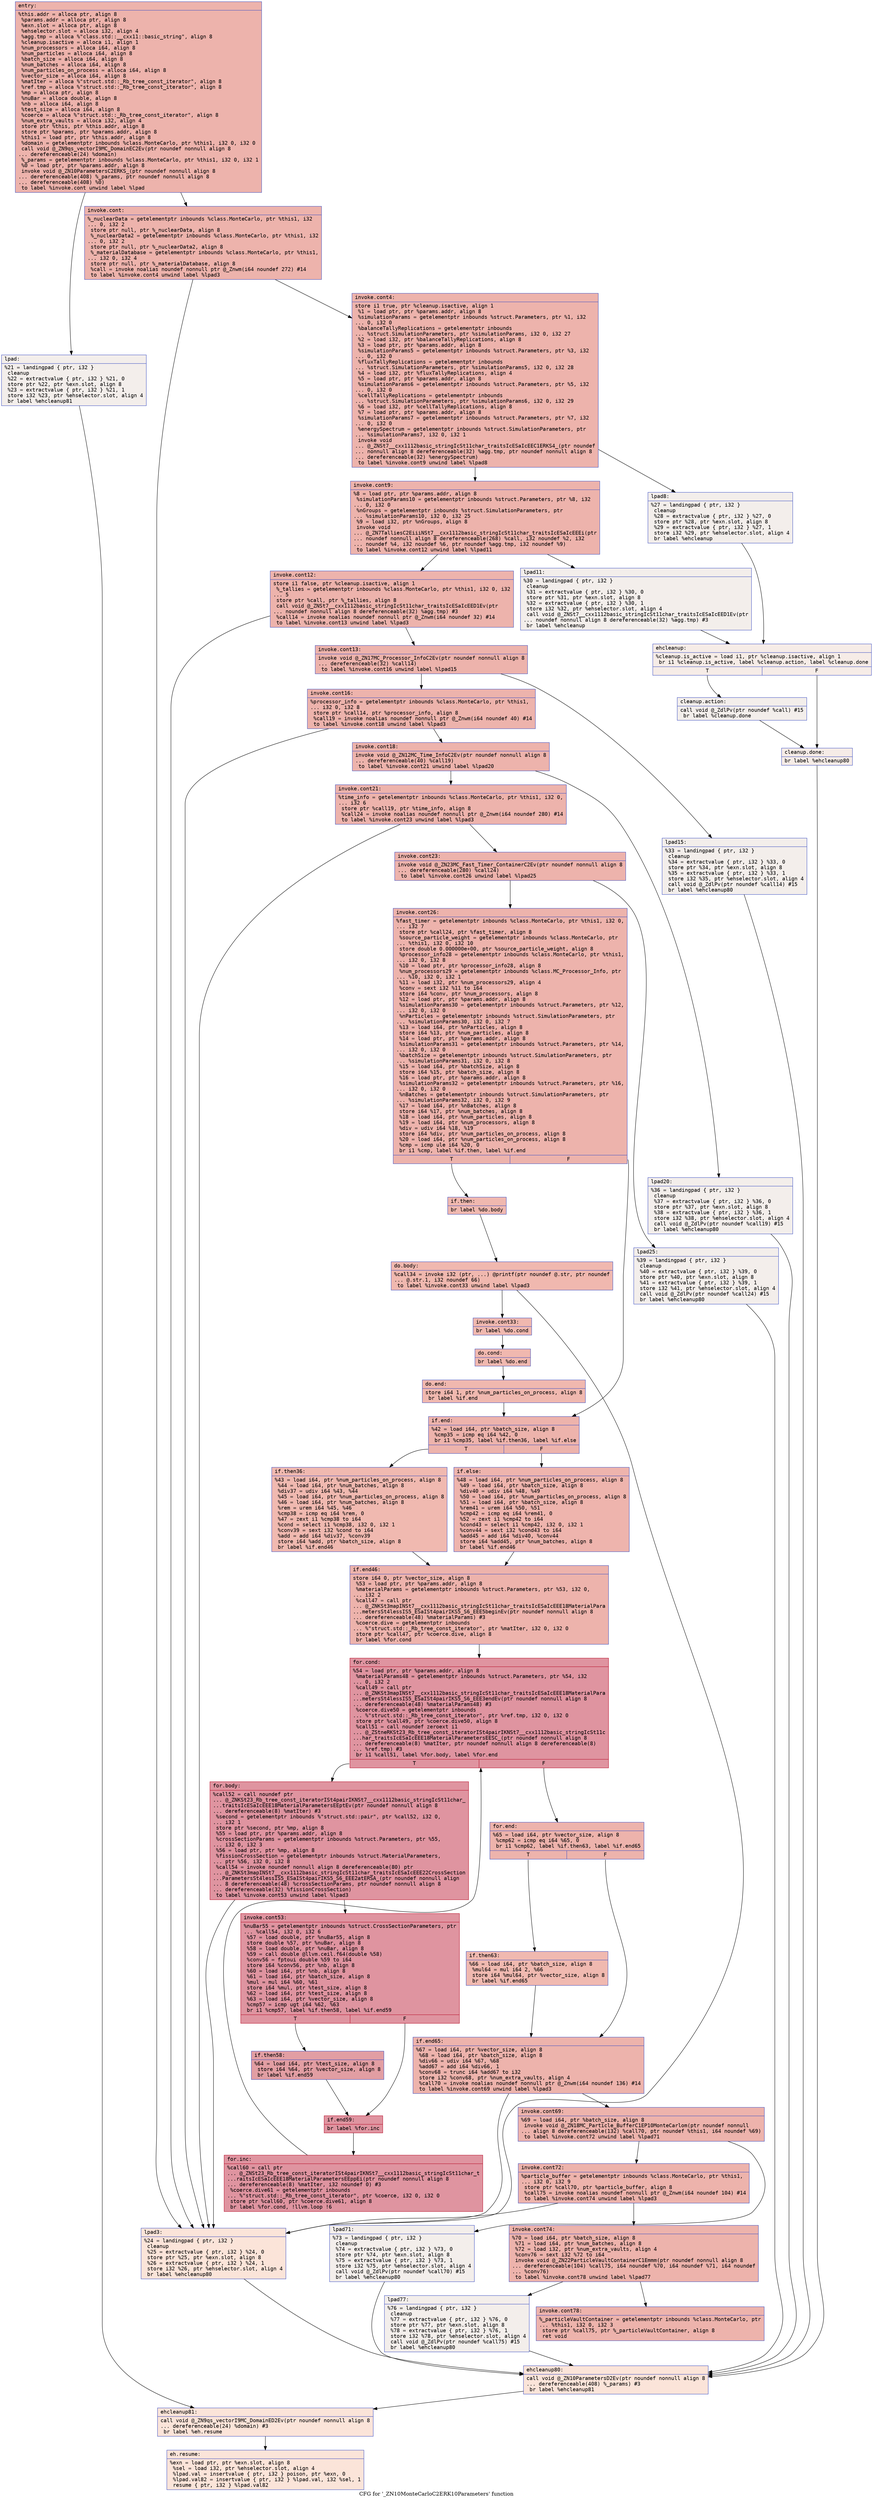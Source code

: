 digraph "CFG for '_ZN10MonteCarloC2ERK10Parameters' function" {
	label="CFG for '_ZN10MonteCarloC2ERK10Parameters' function";

	Node0x56427194f280 [shape=record,color="#3d50c3ff", style=filled, fillcolor="#d6524470" fontname="Courier",label="{entry:\l|  %this.addr = alloca ptr, align 8\l  %params.addr = alloca ptr, align 8\l  %exn.slot = alloca ptr, align 8\l  %ehselector.slot = alloca i32, align 4\l  %agg.tmp = alloca %\"class.std::__cxx11::basic_string\", align 8\l  %cleanup.isactive = alloca i1, align 1\l  %num_processors = alloca i64, align 8\l  %num_particles = alloca i64, align 8\l  %batch_size = alloca i64, align 8\l  %num_batches = alloca i64, align 8\l  %num_particles_on_process = alloca i64, align 8\l  %vector_size = alloca i64, align 8\l  %matIter = alloca %\"struct.std::_Rb_tree_const_iterator\", align 8\l  %ref.tmp = alloca %\"struct.std::_Rb_tree_const_iterator\", align 8\l  %mp = alloca ptr, align 8\l  %nuBar = alloca double, align 8\l  %nb = alloca i64, align 8\l  %test_size = alloca i64, align 8\l  %coerce = alloca %\"struct.std::_Rb_tree_const_iterator\", align 8\l  %num_extra_vaults = alloca i32, align 4\l  store ptr %this, ptr %this.addr, align 8\l  store ptr %params, ptr %params.addr, align 8\l  %this1 = load ptr, ptr %this.addr, align 8\l  %domain = getelementptr inbounds %class.MonteCarlo, ptr %this1, i32 0, i32 0\l  call void @_ZN9qs_vectorI9MC_DomainEC2Ev(ptr noundef nonnull align 8\l... dereferenceable(24) %domain)\l  %_params = getelementptr inbounds %class.MonteCarlo, ptr %this1, i32 0, i32 1\l  %0 = load ptr, ptr %params.addr, align 8\l  invoke void @_ZN10ParametersC2ERKS_(ptr noundef nonnull align 8\l... dereferenceable(408) %_params, ptr noundef nonnull align 8\l... dereferenceable(408) %0)\l          to label %invoke.cont unwind label %lpad\l}"];
	Node0x56427194f280 -> Node0x564271951210[tooltip="entry -> invoke.cont\nProbability 100.00%" ];
	Node0x56427194f280 -> Node0x5642719512f0[tooltip="entry -> lpad\nProbability 0.00%" ];
	Node0x564271951210 [shape=record,color="#3d50c3ff", style=filled, fillcolor="#d6524470" fontname="Courier",label="{invoke.cont:\l|  %_nuclearData = getelementptr inbounds %class.MonteCarlo, ptr %this1, i32\l... 0, i32 2\l  store ptr null, ptr %_nuclearData, align 8\l  %_nuclearData2 = getelementptr inbounds %class.MonteCarlo, ptr %this1, i32\l... 0, i32 2\l  store ptr null, ptr %_nuclearData2, align 8\l  %_materialDatabase = getelementptr inbounds %class.MonteCarlo, ptr %this1,\l... i32 0, i32 4\l  store ptr null, ptr %_materialDatabase, align 8\l  %call = invoke noalias noundef nonnull ptr @_Znwm(i64 noundef 272) #14\l          to label %invoke.cont4 unwind label %lpad3\l}"];
	Node0x564271951210 -> Node0x564271951bc0[tooltip="invoke.cont -> invoke.cont4\nProbability 100.00%" ];
	Node0x564271951210 -> Node0x564271952420[tooltip="invoke.cont -> lpad3\nProbability 0.00%" ];
	Node0x564271951bc0 [shape=record,color="#3d50c3ff", style=filled, fillcolor="#d6524470" fontname="Courier",label="{invoke.cont4:\l|  store i1 true, ptr %cleanup.isactive, align 1\l  %1 = load ptr, ptr %params.addr, align 8\l  %simulationParams = getelementptr inbounds %struct.Parameters, ptr %1, i32\l... 0, i32 0\l  %balanceTallyReplications = getelementptr inbounds\l... %struct.SimulationParameters, ptr %simulationParams, i32 0, i32 27\l  %2 = load i32, ptr %balanceTallyReplications, align 8\l  %3 = load ptr, ptr %params.addr, align 8\l  %simulationParams5 = getelementptr inbounds %struct.Parameters, ptr %3, i32\l... 0, i32 0\l  %fluxTallyReplications = getelementptr inbounds\l... %struct.SimulationParameters, ptr %simulationParams5, i32 0, i32 28\l  %4 = load i32, ptr %fluxTallyReplications, align 4\l  %5 = load ptr, ptr %params.addr, align 8\l  %simulationParams6 = getelementptr inbounds %struct.Parameters, ptr %5, i32\l... 0, i32 0\l  %cellTallyReplications = getelementptr inbounds\l... %struct.SimulationParameters, ptr %simulationParams6, i32 0, i32 29\l  %6 = load i32, ptr %cellTallyReplications, align 8\l  %7 = load ptr, ptr %params.addr, align 8\l  %simulationParams7 = getelementptr inbounds %struct.Parameters, ptr %7, i32\l... 0, i32 0\l  %energySpectrum = getelementptr inbounds %struct.SimulationParameters, ptr\l... %simulationParams7, i32 0, i32 1\l  invoke void\l... @_ZNSt7__cxx1112basic_stringIcSt11char_traitsIcESaIcEEC1ERKS4_(ptr noundef\l... nonnull align 8 dereferenceable(32) %agg.tmp, ptr noundef nonnull align 8\l... dereferenceable(32) %energySpectrum)\l          to label %invoke.cont9 unwind label %lpad8\l}"];
	Node0x564271951bc0 -> Node0x564271953390[tooltip="invoke.cont4 -> invoke.cont9\nProbability 100.00%" ];
	Node0x564271951bc0 -> Node0x564271953440[tooltip="invoke.cont4 -> lpad8\nProbability 0.00%" ];
	Node0x564271953390 [shape=record,color="#3d50c3ff", style=filled, fillcolor="#d6524470" fontname="Courier",label="{invoke.cont9:\l|  %8 = load ptr, ptr %params.addr, align 8\l  %simulationParams10 = getelementptr inbounds %struct.Parameters, ptr %8, i32\l... 0, i32 0\l  %nGroups = getelementptr inbounds %struct.SimulationParameters, ptr\l... %simulationParams10, i32 0, i32 25\l  %9 = load i32, ptr %nGroups, align 8\l  invoke void\l... @_ZN7TalliesC2EiiiNSt7__cxx1112basic_stringIcSt11char_traitsIcESaIcEEEi(ptr\l... noundef nonnull align 8 dereferenceable(268) %call, i32 noundef %2, i32\l... noundef %4, i32 noundef %6, ptr noundef %agg.tmp, i32 noundef %9)\l          to label %invoke.cont12 unwind label %lpad11\l}"];
	Node0x564271953390 -> Node0x564271954af0[tooltip="invoke.cont9 -> invoke.cont12\nProbability 100.00%" ];
	Node0x564271953390 -> Node0x564271954ba0[tooltip="invoke.cont9 -> lpad11\nProbability 0.00%" ];
	Node0x564271954af0 [shape=record,color="#3d50c3ff", style=filled, fillcolor="#d6524470" fontname="Courier",label="{invoke.cont12:\l|  store i1 false, ptr %cleanup.isactive, align 1\l  %_tallies = getelementptr inbounds %class.MonteCarlo, ptr %this1, i32 0, i32\l... 5\l  store ptr %call, ptr %_tallies, align 8\l  call void @_ZNSt7__cxx1112basic_stringIcSt11char_traitsIcESaIcEED1Ev(ptr\l... noundef nonnull align 8 dereferenceable(32) %agg.tmp) #3\l  %call14 = invoke noalias noundef nonnull ptr @_Znwm(i64 noundef 32) #14\l          to label %invoke.cont13 unwind label %lpad3\l}"];
	Node0x564271954af0 -> Node0x564271953340[tooltip="invoke.cont12 -> invoke.cont13\nProbability 100.00%" ];
	Node0x564271954af0 -> Node0x564271952420[tooltip="invoke.cont12 -> lpad3\nProbability 0.00%" ];
	Node0x564271953340 [shape=record,color="#3d50c3ff", style=filled, fillcolor="#d6524470" fontname="Courier",label="{invoke.cont13:\l|  invoke void @_ZN17MC_Processor_InfoC2Ev(ptr noundef nonnull align 8\l... dereferenceable(32) %call14)\l          to label %invoke.cont16 unwind label %lpad15\l}"];
	Node0x564271953340 -> Node0x564271955b30[tooltip="invoke.cont13 -> invoke.cont16\nProbability 100.00%" ];
	Node0x564271953340 -> Node0x564271955bb0[tooltip="invoke.cont13 -> lpad15\nProbability 0.00%" ];
	Node0x564271955b30 [shape=record,color="#3d50c3ff", style=filled, fillcolor="#d6524470" fontname="Courier",label="{invoke.cont16:\l|  %processor_info = getelementptr inbounds %class.MonteCarlo, ptr %this1,\l... i32 0, i32 8\l  store ptr %call14, ptr %processor_info, align 8\l  %call19 = invoke noalias noundef nonnull ptr @_Znwm(i64 noundef 40) #14\l          to label %invoke.cont18 unwind label %lpad3\l}"];
	Node0x564271955b30 -> Node0x5642719560a0[tooltip="invoke.cont16 -> invoke.cont18\nProbability 100.00%" ];
	Node0x564271955b30 -> Node0x564271952420[tooltip="invoke.cont16 -> lpad3\nProbability 0.00%" ];
	Node0x5642719560a0 [shape=record,color="#3d50c3ff", style=filled, fillcolor="#d6524470" fontname="Courier",label="{invoke.cont18:\l|  invoke void @_ZN12MC_Time_InfoC2Ev(ptr noundef nonnull align 8\l... dereferenceable(40) %call19)\l          to label %invoke.cont21 unwind label %lpad20\l}"];
	Node0x5642719560a0 -> Node0x5642719562a0[tooltip="invoke.cont18 -> invoke.cont21\nProbability 100.00%" ];
	Node0x5642719560a0 -> Node0x564271956380[tooltip="invoke.cont18 -> lpad20\nProbability 0.00%" ];
	Node0x5642719562a0 [shape=record,color="#3d50c3ff", style=filled, fillcolor="#d6524470" fontname="Courier",label="{invoke.cont21:\l|  %time_info = getelementptr inbounds %class.MonteCarlo, ptr %this1, i32 0,\l... i32 6\l  store ptr %call19, ptr %time_info, align 8\l  %call24 = invoke noalias noundef nonnull ptr @_Znwm(i64 noundef 280) #14\l          to label %invoke.cont23 unwind label %lpad3\l}"];
	Node0x5642719562a0 -> Node0x564271956860[tooltip="invoke.cont21 -> invoke.cont23\nProbability 100.00%" ];
	Node0x5642719562a0 -> Node0x564271952420[tooltip="invoke.cont21 -> lpad3\nProbability 0.00%" ];
	Node0x564271956860 [shape=record,color="#3d50c3ff", style=filled, fillcolor="#d6524470" fontname="Courier",label="{invoke.cont23:\l|  invoke void @_ZN23MC_Fast_Timer_ContainerC2Ev(ptr noundef nonnull align 8\l... dereferenceable(280) %call24)\l          to label %invoke.cont26 unwind label %lpad25\l}"];
	Node0x564271956860 -> Node0x564271956a60[tooltip="invoke.cont23 -> invoke.cont26\nProbability 100.00%" ];
	Node0x564271956860 -> Node0x564271956b40[tooltip="invoke.cont23 -> lpad25\nProbability 0.00%" ];
	Node0x564271956a60 [shape=record,color="#3d50c3ff", style=filled, fillcolor="#d6524470" fontname="Courier",label="{invoke.cont26:\l|  %fast_timer = getelementptr inbounds %class.MonteCarlo, ptr %this1, i32 0,\l... i32 7\l  store ptr %call24, ptr %fast_timer, align 8\l  %source_particle_weight = getelementptr inbounds %class.MonteCarlo, ptr\l... %this1, i32 0, i32 10\l  store double 0.000000e+00, ptr %source_particle_weight, align 8\l  %processor_info28 = getelementptr inbounds %class.MonteCarlo, ptr %this1,\l... i32 0, i32 8\l  %10 = load ptr, ptr %processor_info28, align 8\l  %num_processors29 = getelementptr inbounds %class.MC_Processor_Info, ptr\l... %10, i32 0, i32 1\l  %11 = load i32, ptr %num_processors29, align 4\l  %conv = sext i32 %11 to i64\l  store i64 %conv, ptr %num_processors, align 8\l  %12 = load ptr, ptr %params.addr, align 8\l  %simulationParams30 = getelementptr inbounds %struct.Parameters, ptr %12,\l... i32 0, i32 0\l  %nParticles = getelementptr inbounds %struct.SimulationParameters, ptr\l... %simulationParams30, i32 0, i32 7\l  %13 = load i64, ptr %nParticles, align 8\l  store i64 %13, ptr %num_particles, align 8\l  %14 = load ptr, ptr %params.addr, align 8\l  %simulationParams31 = getelementptr inbounds %struct.Parameters, ptr %14,\l... i32 0, i32 0\l  %batchSize = getelementptr inbounds %struct.SimulationParameters, ptr\l... %simulationParams31, i32 0, i32 8\l  %15 = load i64, ptr %batchSize, align 8\l  store i64 %15, ptr %batch_size, align 8\l  %16 = load ptr, ptr %params.addr, align 8\l  %simulationParams32 = getelementptr inbounds %struct.Parameters, ptr %16,\l... i32 0, i32 0\l  %nBatches = getelementptr inbounds %struct.SimulationParameters, ptr\l... %simulationParams32, i32 0, i32 9\l  %17 = load i64, ptr %nBatches, align 8\l  store i64 %17, ptr %num_batches, align 8\l  %18 = load i64, ptr %num_particles, align 8\l  %19 = load i64, ptr %num_processors, align 8\l  %div = udiv i64 %18, %19\l  store i64 %div, ptr %num_particles_on_process, align 8\l  %20 = load i64, ptr %num_particles_on_process, align 8\l  %cmp = icmp ule i64 %20, 0\l  br i1 %cmp, label %if.then, label %if.end\l|{<s0>T|<s1>F}}"];
	Node0x564271956a60:s0 -> Node0x564271958ec0[tooltip="invoke.cont26 -> if.then\nProbability 50.00%" ];
	Node0x564271956a60:s1 -> Node0x564271958f30[tooltip="invoke.cont26 -> if.end\nProbability 50.00%" ];
	Node0x564271958ec0 [shape=record,color="#3d50c3ff", style=filled, fillcolor="#dc5d4a70" fontname="Courier",label="{if.then:\l|  br label %do.body\l}"];
	Node0x564271958ec0 -> Node0x5642719590b0[tooltip="if.then -> do.body\nProbability 100.00%" ];
	Node0x5642719590b0 [shape=record,color="#3d50c3ff", style=filled, fillcolor="#dc5d4a70" fontname="Courier",label="{do.body:\l|  %call34 = invoke i32 (ptr, ...) @printf(ptr noundef @.str, ptr noundef\l... @.str.1, i32 noundef 66)\l          to label %invoke.cont33 unwind label %lpad3\l}"];
	Node0x5642719590b0 -> Node0x564271959190[tooltip="do.body -> invoke.cont33\nProbability 100.00%" ];
	Node0x5642719590b0 -> Node0x564271952420[tooltip="do.body -> lpad3\nProbability 0.00%" ];
	Node0x564271959190 [shape=record,color="#3d50c3ff", style=filled, fillcolor="#dc5d4a70" fontname="Courier",label="{invoke.cont33:\l|  br label %do.cond\l}"];
	Node0x564271959190 -> Node0x564271951e80[tooltip="invoke.cont33 -> do.cond\nProbability 100.00%" ];
	Node0x564271951e80 [shape=record,color="#3d50c3ff", style=filled, fillcolor="#dc5d4a70" fontname="Courier",label="{do.cond:\l|  br label %do.end\l}"];
	Node0x564271951e80 -> Node0x564271951f60[tooltip="do.cond -> do.end\nProbability 100.00%" ];
	Node0x564271951f60 [shape=record,color="#3d50c3ff", style=filled, fillcolor="#dc5d4a70" fontname="Courier",label="{do.end:\l|  store i64 1, ptr %num_particles_on_process, align 8\l  br label %if.end\l}"];
	Node0x564271951f60 -> Node0x564271958f30[tooltip="do.end -> if.end\nProbability 100.00%" ];
	Node0x5642719512f0 [shape=record,color="#3d50c3ff", style=filled, fillcolor="#e5d8d170" fontname="Courier",label="{lpad:\l|  %21 = landingpad \{ ptr, i32 \}\l          cleanup\l  %22 = extractvalue \{ ptr, i32 \} %21, 0\l  store ptr %22, ptr %exn.slot, align 8\l  %23 = extractvalue \{ ptr, i32 \} %21, 1\l  store i32 %23, ptr %ehselector.slot, align 4\l  br label %ehcleanup81\l}"];
	Node0x5642719512f0 -> Node0x5642719523c0[tooltip="lpad -> ehcleanup81\nProbability 100.00%" ];
	Node0x564271952420 [shape=record,color="#3d50c3ff", style=filled, fillcolor="#f5c1a970" fontname="Courier",label="{lpad3:\l|  %24 = landingpad \{ ptr, i32 \}\l          cleanup\l  %25 = extractvalue \{ ptr, i32 \} %24, 0\l  store ptr %25, ptr %exn.slot, align 8\l  %26 = extractvalue \{ ptr, i32 \} %24, 1\l  store i32 %26, ptr %ehselector.slot, align 4\l  br label %ehcleanup80\l}"];
	Node0x564271952420 -> Node0x56427195a580[tooltip="lpad3 -> ehcleanup80\nProbability 100.00%" ];
	Node0x564271953440 [shape=record,color="#3d50c3ff", style=filled, fillcolor="#e5d8d170" fontname="Courier",label="{lpad8:\l|  %27 = landingpad \{ ptr, i32 \}\l          cleanup\l  %28 = extractvalue \{ ptr, i32 \} %27, 0\l  store ptr %28, ptr %exn.slot, align 8\l  %29 = extractvalue \{ ptr, i32 \} %27, 1\l  store i32 %29, ptr %ehselector.slot, align 4\l  br label %ehcleanup\l}"];
	Node0x564271953440 -> Node0x56427195a950[tooltip="lpad8 -> ehcleanup\nProbability 100.00%" ];
	Node0x564271954ba0 [shape=record,color="#3d50c3ff", style=filled, fillcolor="#e5d8d170" fontname="Courier",label="{lpad11:\l|  %30 = landingpad \{ ptr, i32 \}\l          cleanup\l  %31 = extractvalue \{ ptr, i32 \} %30, 0\l  store ptr %31, ptr %exn.slot, align 8\l  %32 = extractvalue \{ ptr, i32 \} %30, 1\l  store i32 %32, ptr %ehselector.slot, align 4\l  call void @_ZNSt7__cxx1112basic_stringIcSt11char_traitsIcESaIcEED1Ev(ptr\l... noundef nonnull align 8 dereferenceable(32) %agg.tmp) #3\l  br label %ehcleanup\l}"];
	Node0x564271954ba0 -> Node0x56427195a950[tooltip="lpad11 -> ehcleanup\nProbability 100.00%" ];
	Node0x56427195a950 [shape=record,color="#3d50c3ff", style=filled, fillcolor="#ead5c970" fontname="Courier",label="{ehcleanup:\l|  %cleanup.is_active = load i1, ptr %cleanup.isactive, align 1\l  br i1 %cleanup.is_active, label %cleanup.action, label %cleanup.done\l|{<s0>T|<s1>F}}"];
	Node0x56427195a950:s0 -> Node0x56427195ad20[tooltip="ehcleanup -> cleanup.action\nProbability 50.00%" ];
	Node0x56427195a950:s1 -> Node0x56427195b020[tooltip="ehcleanup -> cleanup.done\nProbability 50.00%" ];
	Node0x56427195ad20 [shape=record,color="#3d50c3ff", style=filled, fillcolor="#e5d8d170" fontname="Courier",label="{cleanup.action:\l|  call void @_ZdlPv(ptr noundef %call) #15\l  br label %cleanup.done\l}"];
	Node0x56427195ad20 -> Node0x56427195b020[tooltip="cleanup.action -> cleanup.done\nProbability 100.00%" ];
	Node0x56427195b020 [shape=record,color="#3d50c3ff", style=filled, fillcolor="#ead5c970" fontname="Courier",label="{cleanup.done:\l|  br label %ehcleanup80\l}"];
	Node0x56427195b020 -> Node0x56427195a580[tooltip="cleanup.done -> ehcleanup80\nProbability 100.00%" ];
	Node0x564271955bb0 [shape=record,color="#3d50c3ff", style=filled, fillcolor="#e5d8d170" fontname="Courier",label="{lpad15:\l|  %33 = landingpad \{ ptr, i32 \}\l          cleanup\l  %34 = extractvalue \{ ptr, i32 \} %33, 0\l  store ptr %34, ptr %exn.slot, align 8\l  %35 = extractvalue \{ ptr, i32 \} %33, 1\l  store i32 %35, ptr %ehselector.slot, align 4\l  call void @_ZdlPv(ptr noundef %call14) #15\l  br label %ehcleanup80\l}"];
	Node0x564271955bb0 -> Node0x56427195a580[tooltip="lpad15 -> ehcleanup80\nProbability 100.00%" ];
	Node0x564271956380 [shape=record,color="#3d50c3ff", style=filled, fillcolor="#e5d8d170" fontname="Courier",label="{lpad20:\l|  %36 = landingpad \{ ptr, i32 \}\l          cleanup\l  %37 = extractvalue \{ ptr, i32 \} %36, 0\l  store ptr %37, ptr %exn.slot, align 8\l  %38 = extractvalue \{ ptr, i32 \} %36, 1\l  store i32 %38, ptr %ehselector.slot, align 4\l  call void @_ZdlPv(ptr noundef %call19) #15\l  br label %ehcleanup80\l}"];
	Node0x564271956380 -> Node0x56427195a580[tooltip="lpad20 -> ehcleanup80\nProbability 100.00%" ];
	Node0x564271956b40 [shape=record,color="#3d50c3ff", style=filled, fillcolor="#e5d8d170" fontname="Courier",label="{lpad25:\l|  %39 = landingpad \{ ptr, i32 \}\l          cleanup\l  %40 = extractvalue \{ ptr, i32 \} %39, 0\l  store ptr %40, ptr %exn.slot, align 8\l  %41 = extractvalue \{ ptr, i32 \} %39, 1\l  store i32 %41, ptr %ehselector.slot, align 4\l  call void @_ZdlPv(ptr noundef %call24) #15\l  br label %ehcleanup80\l}"];
	Node0x564271956b40 -> Node0x56427195a580[tooltip="lpad25 -> ehcleanup80\nProbability 100.00%" ];
	Node0x564271958f30 [shape=record,color="#3d50c3ff", style=filled, fillcolor="#d6524470" fontname="Courier",label="{if.end:\l|  %42 = load i64, ptr %batch_size, align 8\l  %cmp35 = icmp eq i64 %42, 0\l  br i1 %cmp35, label %if.then36, label %if.else\l|{<s0>T|<s1>F}}"];
	Node0x564271958f30:s0 -> Node0x56427195c100[tooltip="if.end -> if.then36\nProbability 37.50%" ];
	Node0x564271958f30:s1 -> Node0x56427195c150[tooltip="if.end -> if.else\nProbability 62.50%" ];
	Node0x56427195c100 [shape=record,color="#3d50c3ff", style=filled, fillcolor="#de614d70" fontname="Courier",label="{if.then36:\l|  %43 = load i64, ptr %num_particles_on_process, align 8\l  %44 = load i64, ptr %num_batches, align 8\l  %div37 = udiv i64 %43, %44\l  %45 = load i64, ptr %num_particles_on_process, align 8\l  %46 = load i64, ptr %num_batches, align 8\l  %rem = urem i64 %45, %46\l  %cmp38 = icmp eq i64 %rem, 0\l  %47 = zext i1 %cmp38 to i64\l  %cond = select i1 %cmp38, i32 0, i32 1\l  %conv39 = sext i32 %cond to i64\l  %add = add i64 %div37, %conv39\l  store i64 %add, ptr %batch_size, align 8\l  br label %if.end46\l}"];
	Node0x56427195c100 -> Node0x5642719552a0[tooltip="if.then36 -> if.end46\nProbability 100.00%" ];
	Node0x56427195c150 [shape=record,color="#3d50c3ff", style=filled, fillcolor="#d8564670" fontname="Courier",label="{if.else:\l|  %48 = load i64, ptr %num_particles_on_process, align 8\l  %49 = load i64, ptr %batch_size, align 8\l  %div40 = udiv i64 %48, %49\l  %50 = load i64, ptr %num_particles_on_process, align 8\l  %51 = load i64, ptr %batch_size, align 8\l  %rem41 = urem i64 %50, %51\l  %cmp42 = icmp eq i64 %rem41, 0\l  %52 = zext i1 %cmp42 to i64\l  %cond43 = select i1 %cmp42, i32 0, i32 1\l  %conv44 = sext i32 %cond43 to i64\l  %add45 = add i64 %div40, %conv44\l  store i64 %add45, ptr %num_batches, align 8\l  br label %if.end46\l}"];
	Node0x56427195c150 -> Node0x5642719552a0[tooltip="if.else -> if.end46\nProbability 100.00%" ];
	Node0x5642719552a0 [shape=record,color="#3d50c3ff", style=filled, fillcolor="#d6524470" fontname="Courier",label="{if.end46:\l|  store i64 0, ptr %vector_size, align 8\l  %53 = load ptr, ptr %params.addr, align 8\l  %materialParams = getelementptr inbounds %struct.Parameters, ptr %53, i32 0,\l... i32 2\l  %call47 = call ptr\l... @_ZNKSt3mapINSt7__cxx1112basic_stringIcSt11char_traitsIcESaIcEEE18MaterialPara\l...metersSt4lessIS5_ESaISt4pairIKS5_S6_EEE5beginEv(ptr noundef nonnull align 8\l... dereferenceable(48) %materialParams) #3\l  %coerce.dive = getelementptr inbounds\l... %\"struct.std::_Rb_tree_const_iterator\", ptr %matIter, i32 0, i32 0\l  store ptr %call47, ptr %coerce.dive, align 8\l  br label %for.cond\l}"];
	Node0x5642719552a0 -> Node0x56427195e6b0[tooltip="if.end46 -> for.cond\nProbability 100.00%" ];
	Node0x56427195e6b0 [shape=record,color="#b70d28ff", style=filled, fillcolor="#b70d2870" fontname="Courier",label="{for.cond:\l|  %54 = load ptr, ptr %params.addr, align 8\l  %materialParams48 = getelementptr inbounds %struct.Parameters, ptr %54, i32\l... 0, i32 2\l  %call49 = call ptr\l... @_ZNKSt3mapINSt7__cxx1112basic_stringIcSt11char_traitsIcESaIcEEE18MaterialPara\l...metersSt4lessIS5_ESaISt4pairIKS5_S6_EEE3endEv(ptr noundef nonnull align 8\l... dereferenceable(48) %materialParams48) #3\l  %coerce.dive50 = getelementptr inbounds\l... %\"struct.std::_Rb_tree_const_iterator\", ptr %ref.tmp, i32 0, i32 0\l  store ptr %call49, ptr %coerce.dive50, align 8\l  %call51 = call noundef zeroext i1\l... @_ZStneRKSt23_Rb_tree_const_iteratorISt4pairIKNSt7__cxx1112basic_stringIcSt11c\l...har_traitsIcESaIcEEE18MaterialParametersEESC_(ptr noundef nonnull align 8\l... dereferenceable(8) %matIter, ptr noundef nonnull align 8 dereferenceable(8)\l... %ref.tmp) #3\l  br i1 %call51, label %for.body, label %for.end\l|{<s0>T|<s1>F}}"];
	Node0x56427195e6b0:s0 -> Node0x56427195f130[tooltip="for.cond -> for.body\nProbability 96.88%" ];
	Node0x56427195e6b0:s1 -> Node0x56427195f1e0[tooltip="for.cond -> for.end\nProbability 3.12%" ];
	Node0x56427195f130 [shape=record,color="#b70d28ff", style=filled, fillcolor="#b70d2870" fontname="Courier",label="{for.body:\l|  %call52 = call noundef ptr\l... @_ZNKSt23_Rb_tree_const_iteratorISt4pairIKNSt7__cxx1112basic_stringIcSt11char_\l...traitsIcESaIcEEE18MaterialParametersEEptEv(ptr noundef nonnull align 8\l... dereferenceable(8) %matIter) #3\l  %second = getelementptr inbounds %\"struct.std::pair\", ptr %call52, i32 0,\l... i32 1\l  store ptr %second, ptr %mp, align 8\l  %55 = load ptr, ptr %params.addr, align 8\l  %crossSectionParams = getelementptr inbounds %struct.Parameters, ptr %55,\l... i32 0, i32 3\l  %56 = load ptr, ptr %mp, align 8\l  %fissionCrossSection = getelementptr inbounds %struct.MaterialParameters,\l... ptr %56, i32 0, i32 8\l  %call54 = invoke noundef nonnull align 8 dereferenceable(80) ptr\l... @_ZNKSt3mapINSt7__cxx1112basic_stringIcSt11char_traitsIcESaIcEEE22CrossSection\l...ParametersSt4lessIS5_ESaISt4pairIKS5_S6_EEE2atERSA_(ptr noundef nonnull align\l... 8 dereferenceable(48) %crossSectionParams, ptr noundef nonnull align 8\l... dereferenceable(32) %fissionCrossSection)\l          to label %invoke.cont53 unwind label %lpad3\l}"];
	Node0x56427195f130 -> Node0x56427195fa60[tooltip="for.body -> invoke.cont53\nProbability 100.00%" ];
	Node0x56427195f130 -> Node0x564271952420[tooltip="for.body -> lpad3\nProbability 0.00%" ];
	Node0x56427195fa60 [shape=record,color="#b70d28ff", style=filled, fillcolor="#b70d2870" fontname="Courier",label="{invoke.cont53:\l|  %nuBar55 = getelementptr inbounds %struct.CrossSectionParameters, ptr\l... %call54, i32 0, i32 6\l  %57 = load double, ptr %nuBar55, align 8\l  store double %57, ptr %nuBar, align 8\l  %58 = load double, ptr %nuBar, align 8\l  %59 = call double @llvm.ceil.f64(double %58)\l  %conv56 = fptoui double %59 to i64\l  store i64 %conv56, ptr %nb, align 8\l  %60 = load i64, ptr %nb, align 8\l  %61 = load i64, ptr %batch_size, align 8\l  %mul = mul i64 %60, %61\l  store i64 %mul, ptr %test_size, align 8\l  %62 = load i64, ptr %test_size, align 8\l  %63 = load i64, ptr %vector_size, align 8\l  %cmp57 = icmp ugt i64 %62, %63\l  br i1 %cmp57, label %if.then58, label %if.end59\l|{<s0>T|<s1>F}}"];
	Node0x56427195fa60:s0 -> Node0x5642719606e0[tooltip="invoke.cont53 -> if.then58\nProbability 50.00%" ];
	Node0x56427195fa60:s1 -> Node0x564271960790[tooltip="invoke.cont53 -> if.end59\nProbability 50.00%" ];
	Node0x5642719606e0 [shape=record,color="#3d50c3ff", style=filled, fillcolor="#be242e70" fontname="Courier",label="{if.then58:\l|  %64 = load i64, ptr %test_size, align 8\l  store i64 %64, ptr %vector_size, align 8\l  br label %if.end59\l}"];
	Node0x5642719606e0 -> Node0x564271960790[tooltip="if.then58 -> if.end59\nProbability 100.00%" ];
	Node0x564271960790 [shape=record,color="#b70d28ff", style=filled, fillcolor="#b70d2870" fontname="Courier",label="{if.end59:\l|  br label %for.inc\l}"];
	Node0x564271960790 -> Node0x564271960a80[tooltip="if.end59 -> for.inc\nProbability 100.00%" ];
	Node0x564271960a80 [shape=record,color="#b70d28ff", style=filled, fillcolor="#b70d2870" fontname="Courier",label="{for.inc:\l|  %call60 = call ptr\l... @_ZNSt23_Rb_tree_const_iteratorISt4pairIKNSt7__cxx1112basic_stringIcSt11char_t\l...raitsIcESaIcEEE18MaterialParametersEEppEi(ptr noundef nonnull align 8\l... dereferenceable(8) %matIter, i32 noundef 0) #3\l  %coerce.dive61 = getelementptr inbounds\l... %\"struct.std::_Rb_tree_const_iterator\", ptr %coerce, i32 0, i32 0\l  store ptr %call60, ptr %coerce.dive61, align 8\l  br label %for.cond, !llvm.loop !6\l}"];
	Node0x564271960a80 -> Node0x56427195e6b0[tooltip="for.inc -> for.cond\nProbability 100.00%" ];
	Node0x56427195f1e0 [shape=record,color="#3d50c3ff", style=filled, fillcolor="#d6524470" fontname="Courier",label="{for.end:\l|  %65 = load i64, ptr %vector_size, align 8\l  %cmp62 = icmp eq i64 %65, 0\l  br i1 %cmp62, label %if.then63, label %if.end65\l|{<s0>T|<s1>F}}"];
	Node0x56427195f1e0:s0 -> Node0x564271961c40[tooltip="for.end -> if.then63\nProbability 37.50%" ];
	Node0x56427195f1e0:s1 -> Node0x564271961cc0[tooltip="for.end -> if.end65\nProbability 62.50%" ];
	Node0x564271961c40 [shape=record,color="#3d50c3ff", style=filled, fillcolor="#de614d70" fontname="Courier",label="{if.then63:\l|  %66 = load i64, ptr %batch_size, align 8\l  %mul64 = mul i64 2, %66\l  store i64 %mul64, ptr %vector_size, align 8\l  br label %if.end65\l}"];
	Node0x564271961c40 -> Node0x564271961cc0[tooltip="if.then63 -> if.end65\nProbability 100.00%" ];
	Node0x564271961cc0 [shape=record,color="#3d50c3ff", style=filled, fillcolor="#d6524470" fontname="Courier",label="{if.end65:\l|  %67 = load i64, ptr %vector_size, align 8\l  %68 = load i64, ptr %batch_size, align 8\l  %div66 = udiv i64 %67, %68\l  %add67 = add i64 %div66, 1\l  %conv68 = trunc i64 %add67 to i32\l  store i32 %conv68, ptr %num_extra_vaults, align 4\l  %call70 = invoke noalias noundef nonnull ptr @_Znwm(i64 noundef 136) #14\l          to label %invoke.cont69 unwind label %lpad3\l}"];
	Node0x564271961cc0 -> Node0x564271962470[tooltip="if.end65 -> invoke.cont69\nProbability 100.00%" ];
	Node0x564271961cc0 -> Node0x564271952420[tooltip="if.end65 -> lpad3\nProbability 0.00%" ];
	Node0x564271962470 [shape=record,color="#3d50c3ff", style=filled, fillcolor="#d6524470" fontname="Courier",label="{invoke.cont69:\l|  %69 = load i64, ptr %batch_size, align 8\l  invoke void @_ZN18MC_Particle_BufferC1EP10MonteCarlom(ptr noundef nonnull\l... align 8 dereferenceable(132) %call70, ptr noundef %this1, i64 noundef %69)\l          to label %invoke.cont72 unwind label %lpad71\l}"];
	Node0x564271962470 -> Node0x5642719626d0[tooltip="invoke.cont69 -> invoke.cont72\nProbability 100.00%" ];
	Node0x564271962470 -> Node0x564271962750[tooltip="invoke.cont69 -> lpad71\nProbability 0.00%" ];
	Node0x5642719626d0 [shape=record,color="#3d50c3ff", style=filled, fillcolor="#d6524470" fontname="Courier",label="{invoke.cont72:\l|  %particle_buffer = getelementptr inbounds %class.MonteCarlo, ptr %this1,\l... i32 0, i32 9\l  store ptr %call70, ptr %particle_buffer, align 8\l  %call75 = invoke noalias noundef nonnull ptr @_Znwm(i64 noundef 104) #14\l          to label %invoke.cont74 unwind label %lpad3\l}"];
	Node0x5642719626d0 -> Node0x564271962cb0[tooltip="invoke.cont72 -> invoke.cont74\nProbability 100.00%" ];
	Node0x5642719626d0 -> Node0x564271952420[tooltip="invoke.cont72 -> lpad3\nProbability 0.00%" ];
	Node0x564271962cb0 [shape=record,color="#3d50c3ff", style=filled, fillcolor="#d6524470" fontname="Courier",label="{invoke.cont74:\l|  %70 = load i64, ptr %batch_size, align 8\l  %71 = load i64, ptr %num_batches, align 8\l  %72 = load i32, ptr %num_extra_vaults, align 4\l  %conv76 = sext i32 %72 to i64\l  invoke void @_ZN22ParticleVaultContainerC1Emmm(ptr noundef nonnull align 8\l... dereferenceable(104) %call75, i64 noundef %70, i64 noundef %71, i64 noundef\l... %conv76)\l          to label %invoke.cont78 unwind label %lpad77\l}"];
	Node0x564271962cb0 -> Node0x5642719630d0[tooltip="invoke.cont74 -> invoke.cont78\nProbability 100.00%" ];
	Node0x564271962cb0 -> Node0x564271963180[tooltip="invoke.cont74 -> lpad77\nProbability 0.00%" ];
	Node0x5642719630d0 [shape=record,color="#3d50c3ff", style=filled, fillcolor="#d6524470" fontname="Courier",label="{invoke.cont78:\l|  %_particleVaultContainer = getelementptr inbounds %class.MonteCarlo, ptr\l... %this1, i32 0, i32 3\l  store ptr %call75, ptr %_particleVaultContainer, align 8\l  ret void\l}"];
	Node0x564271962750 [shape=record,color="#3d50c3ff", style=filled, fillcolor="#e5d8d170" fontname="Courier",label="{lpad71:\l|  %73 = landingpad \{ ptr, i32 \}\l          cleanup\l  %74 = extractvalue \{ ptr, i32 \} %73, 0\l  store ptr %74, ptr %exn.slot, align 8\l  %75 = extractvalue \{ ptr, i32 \} %73, 1\l  store i32 %75, ptr %ehselector.slot, align 4\l  call void @_ZdlPv(ptr noundef %call70) #15\l  br label %ehcleanup80\l}"];
	Node0x564271962750 -> Node0x56427195a580[tooltip="lpad71 -> ehcleanup80\nProbability 100.00%" ];
	Node0x564271963180 [shape=record,color="#3d50c3ff", style=filled, fillcolor="#e5d8d170" fontname="Courier",label="{lpad77:\l|  %76 = landingpad \{ ptr, i32 \}\l          cleanup\l  %77 = extractvalue \{ ptr, i32 \} %76, 0\l  store ptr %77, ptr %exn.slot, align 8\l  %78 = extractvalue \{ ptr, i32 \} %76, 1\l  store i32 %78, ptr %ehselector.slot, align 4\l  call void @_ZdlPv(ptr noundef %call75) #15\l  br label %ehcleanup80\l}"];
	Node0x564271963180 -> Node0x56427195a580[tooltip="lpad77 -> ehcleanup80\nProbability 100.00%" ];
	Node0x56427195a580 [shape=record,color="#3d50c3ff", style=filled, fillcolor="#f5c1a970" fontname="Courier",label="{ehcleanup80:\l|  call void @_ZN10ParametersD2Ev(ptr noundef nonnull align 8\l... dereferenceable(408) %_params) #3\l  br label %ehcleanup81\l}"];
	Node0x56427195a580 -> Node0x5642719523c0[tooltip="ehcleanup80 -> ehcleanup81\nProbability 100.00%" ];
	Node0x5642719523c0 [shape=record,color="#3d50c3ff", style=filled, fillcolor="#f5c1a970" fontname="Courier",label="{ehcleanup81:\l|  call void @_ZN9qs_vectorI9MC_DomainED2Ev(ptr noundef nonnull align 8\l... dereferenceable(24) %domain) #3\l  br label %eh.resume\l}"];
	Node0x5642719523c0 -> Node0x564271964300[tooltip="ehcleanup81 -> eh.resume\nProbability 100.00%" ];
	Node0x564271964300 [shape=record,color="#3d50c3ff", style=filled, fillcolor="#f5c1a970" fontname="Courier",label="{eh.resume:\l|  %exn = load ptr, ptr %exn.slot, align 8\l  %sel = load i32, ptr %ehselector.slot, align 4\l  %lpad.val = insertvalue \{ ptr, i32 \} poison, ptr %exn, 0\l  %lpad.val82 = insertvalue \{ ptr, i32 \} %lpad.val, i32 %sel, 1\l  resume \{ ptr, i32 \} %lpad.val82\l}"];
}
